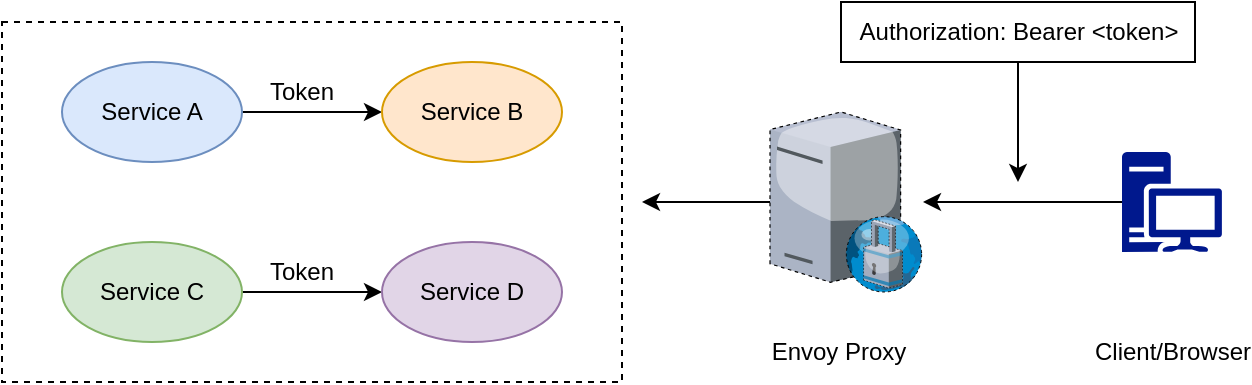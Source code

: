 <mxfile version="16.1.0" type="device"><diagram id="tZK3Dwc5tSr8Z2sWbjzB" name="Page-1"><mxGraphModel dx="868" dy="482" grid="1" gridSize="10" guides="1" tooltips="1" connect="1" arrows="1" fold="1" page="1" pageScale="1" pageWidth="827" pageHeight="1169" math="0" shadow="0"><root><mxCell id="0"/><mxCell id="1" parent="0"/><mxCell id="3xqcA4II5smXCL8nqNGq-32" value="" style="rounded=0;whiteSpace=wrap;html=1;dashed=1;" vertex="1" parent="1"><mxGeometry x="30" y="20" width="310" height="180" as="geometry"/></mxCell><mxCell id="3xqcA4II5smXCL8nqNGq-28" style="edgeStyle=none;rounded=0;orthogonalLoop=1;jettySize=auto;html=1;exitX=1;exitY=0.5;exitDx=0;exitDy=0;entryX=0;entryY=0.5;entryDx=0;entryDy=0;" edge="1" parent="1" source="3xqcA4II5smXCL8nqNGq-17" target="3xqcA4II5smXCL8nqNGq-18"><mxGeometry relative="1" as="geometry"/></mxCell><mxCell id="3xqcA4II5smXCL8nqNGq-17" value="Service A" style="ellipse;whiteSpace=wrap;html=1;fillColor=#dae8fc;strokeColor=#6c8ebf;" vertex="1" parent="1"><mxGeometry x="60" y="40" width="90" height="50" as="geometry"/></mxCell><mxCell id="3xqcA4II5smXCL8nqNGq-18" value="Service B" style="ellipse;whiteSpace=wrap;html=1;fillColor=#ffe6cc;strokeColor=#d79b00;" vertex="1" parent="1"><mxGeometry x="220" y="40" width="90" height="50" as="geometry"/></mxCell><mxCell id="3xqcA4II5smXCL8nqNGq-29" style="edgeStyle=none;rounded=0;orthogonalLoop=1;jettySize=auto;html=1;exitX=1;exitY=0.5;exitDx=0;exitDy=0;entryX=0;entryY=0.5;entryDx=0;entryDy=0;" edge="1" parent="1" source="3xqcA4II5smXCL8nqNGq-19" target="3xqcA4II5smXCL8nqNGq-20"><mxGeometry relative="1" as="geometry"/></mxCell><mxCell id="3xqcA4II5smXCL8nqNGq-19" value="Service C" style="ellipse;whiteSpace=wrap;html=1;fillColor=#d5e8d4;strokeColor=#82b366;" vertex="1" parent="1"><mxGeometry x="60" y="130" width="90" height="50" as="geometry"/></mxCell><mxCell id="3xqcA4II5smXCL8nqNGq-20" value="Service D" style="ellipse;whiteSpace=wrap;html=1;fillColor=#e1d5e7;strokeColor=#9673a6;" vertex="1" parent="1"><mxGeometry x="220" y="130" width="90" height="50" as="geometry"/></mxCell><mxCell id="3xqcA4II5smXCL8nqNGq-30" value="Token" style="text;html=1;strokeColor=none;fillColor=none;align=center;verticalAlign=middle;whiteSpace=wrap;rounded=0;" vertex="1" parent="1"><mxGeometry x="150" y="40" width="60" height="30" as="geometry"/></mxCell><mxCell id="3xqcA4II5smXCL8nqNGq-31" value="Token" style="text;html=1;strokeColor=none;fillColor=none;align=center;verticalAlign=middle;whiteSpace=wrap;rounded=0;" vertex="1" parent="1"><mxGeometry x="150" y="130" width="60" height="30" as="geometry"/></mxCell><mxCell id="3xqcA4II5smXCL8nqNGq-45" style="edgeStyle=none;rounded=0;orthogonalLoop=1;jettySize=auto;html=1;startArrow=none;startFill=0;endArrow=classic;endFill=1;" edge="1" parent="1" source="3xqcA4II5smXCL8nqNGq-33"><mxGeometry relative="1" as="geometry"><mxPoint x="350" y="110" as="targetPoint"/></mxGeometry></mxCell><mxCell id="3xqcA4II5smXCL8nqNGq-33" value="" style="verticalLabelPosition=bottom;sketch=0;aspect=fixed;html=1;verticalAlign=top;strokeColor=none;align=center;outlineConnect=0;shape=mxgraph.citrix.proxy_server;dashed=1;" vertex="1" parent="1"><mxGeometry x="414" y="65" width="76.5" height="90" as="geometry"/></mxCell><mxCell id="3xqcA4II5smXCL8nqNGq-35" value="Envoy Proxy" style="text;html=1;strokeColor=none;fillColor=none;align=center;verticalAlign=middle;whiteSpace=wrap;rounded=0;dashed=1;" vertex="1" parent="1"><mxGeometry x="410" y="170" width="77" height="30" as="geometry"/></mxCell><mxCell id="3xqcA4II5smXCL8nqNGq-44" style="edgeStyle=none;rounded=0;orthogonalLoop=1;jettySize=auto;html=1;startArrow=none;startFill=0;endArrow=classic;endFill=1;" edge="1" parent="1" source="3xqcA4II5smXCL8nqNGq-36" target="3xqcA4II5smXCL8nqNGq-33"><mxGeometry relative="1" as="geometry"><mxPoint x="560" y="110" as="targetPoint"/></mxGeometry></mxCell><mxCell id="3xqcA4II5smXCL8nqNGq-36" value="" style="sketch=0;aspect=fixed;pointerEvents=1;shadow=0;dashed=0;html=1;strokeColor=none;labelPosition=center;verticalLabelPosition=bottom;verticalAlign=top;align=center;fillColor=#00188D;shape=mxgraph.mscae.enterprise.workstation_client" vertex="1" parent="1"><mxGeometry x="590" y="85" width="50" height="50" as="geometry"/></mxCell><mxCell id="3xqcA4II5smXCL8nqNGq-42" value="Client/Browser" style="text;html=1;strokeColor=none;fillColor=none;align=center;verticalAlign=middle;whiteSpace=wrap;rounded=0;dashed=1;" vertex="1" parent="1"><mxGeometry x="576.5" y="170" width="77" height="30" as="geometry"/></mxCell><mxCell id="3xqcA4II5smXCL8nqNGq-47" style="edgeStyle=none;rounded=0;orthogonalLoop=1;jettySize=auto;html=1;exitX=0.5;exitY=1;exitDx=0;exitDy=0;startArrow=none;startFill=0;endArrow=classic;endFill=1;" edge="1" parent="1" source="3xqcA4II5smXCL8nqNGq-46"><mxGeometry relative="1" as="geometry"><mxPoint x="538" y="100" as="targetPoint"/></mxGeometry></mxCell><mxCell id="3xqcA4II5smXCL8nqNGq-46" value="Authorization: Bearer &amp;lt;token&amp;gt;" style="text;html=1;strokeColor=default;fillColor=default;align=center;verticalAlign=middle;whiteSpace=wrap;rounded=0;" vertex="1" parent="1"><mxGeometry x="449.5" y="10" width="177" height="30" as="geometry"/></mxCell></root></mxGraphModel></diagram></mxfile>